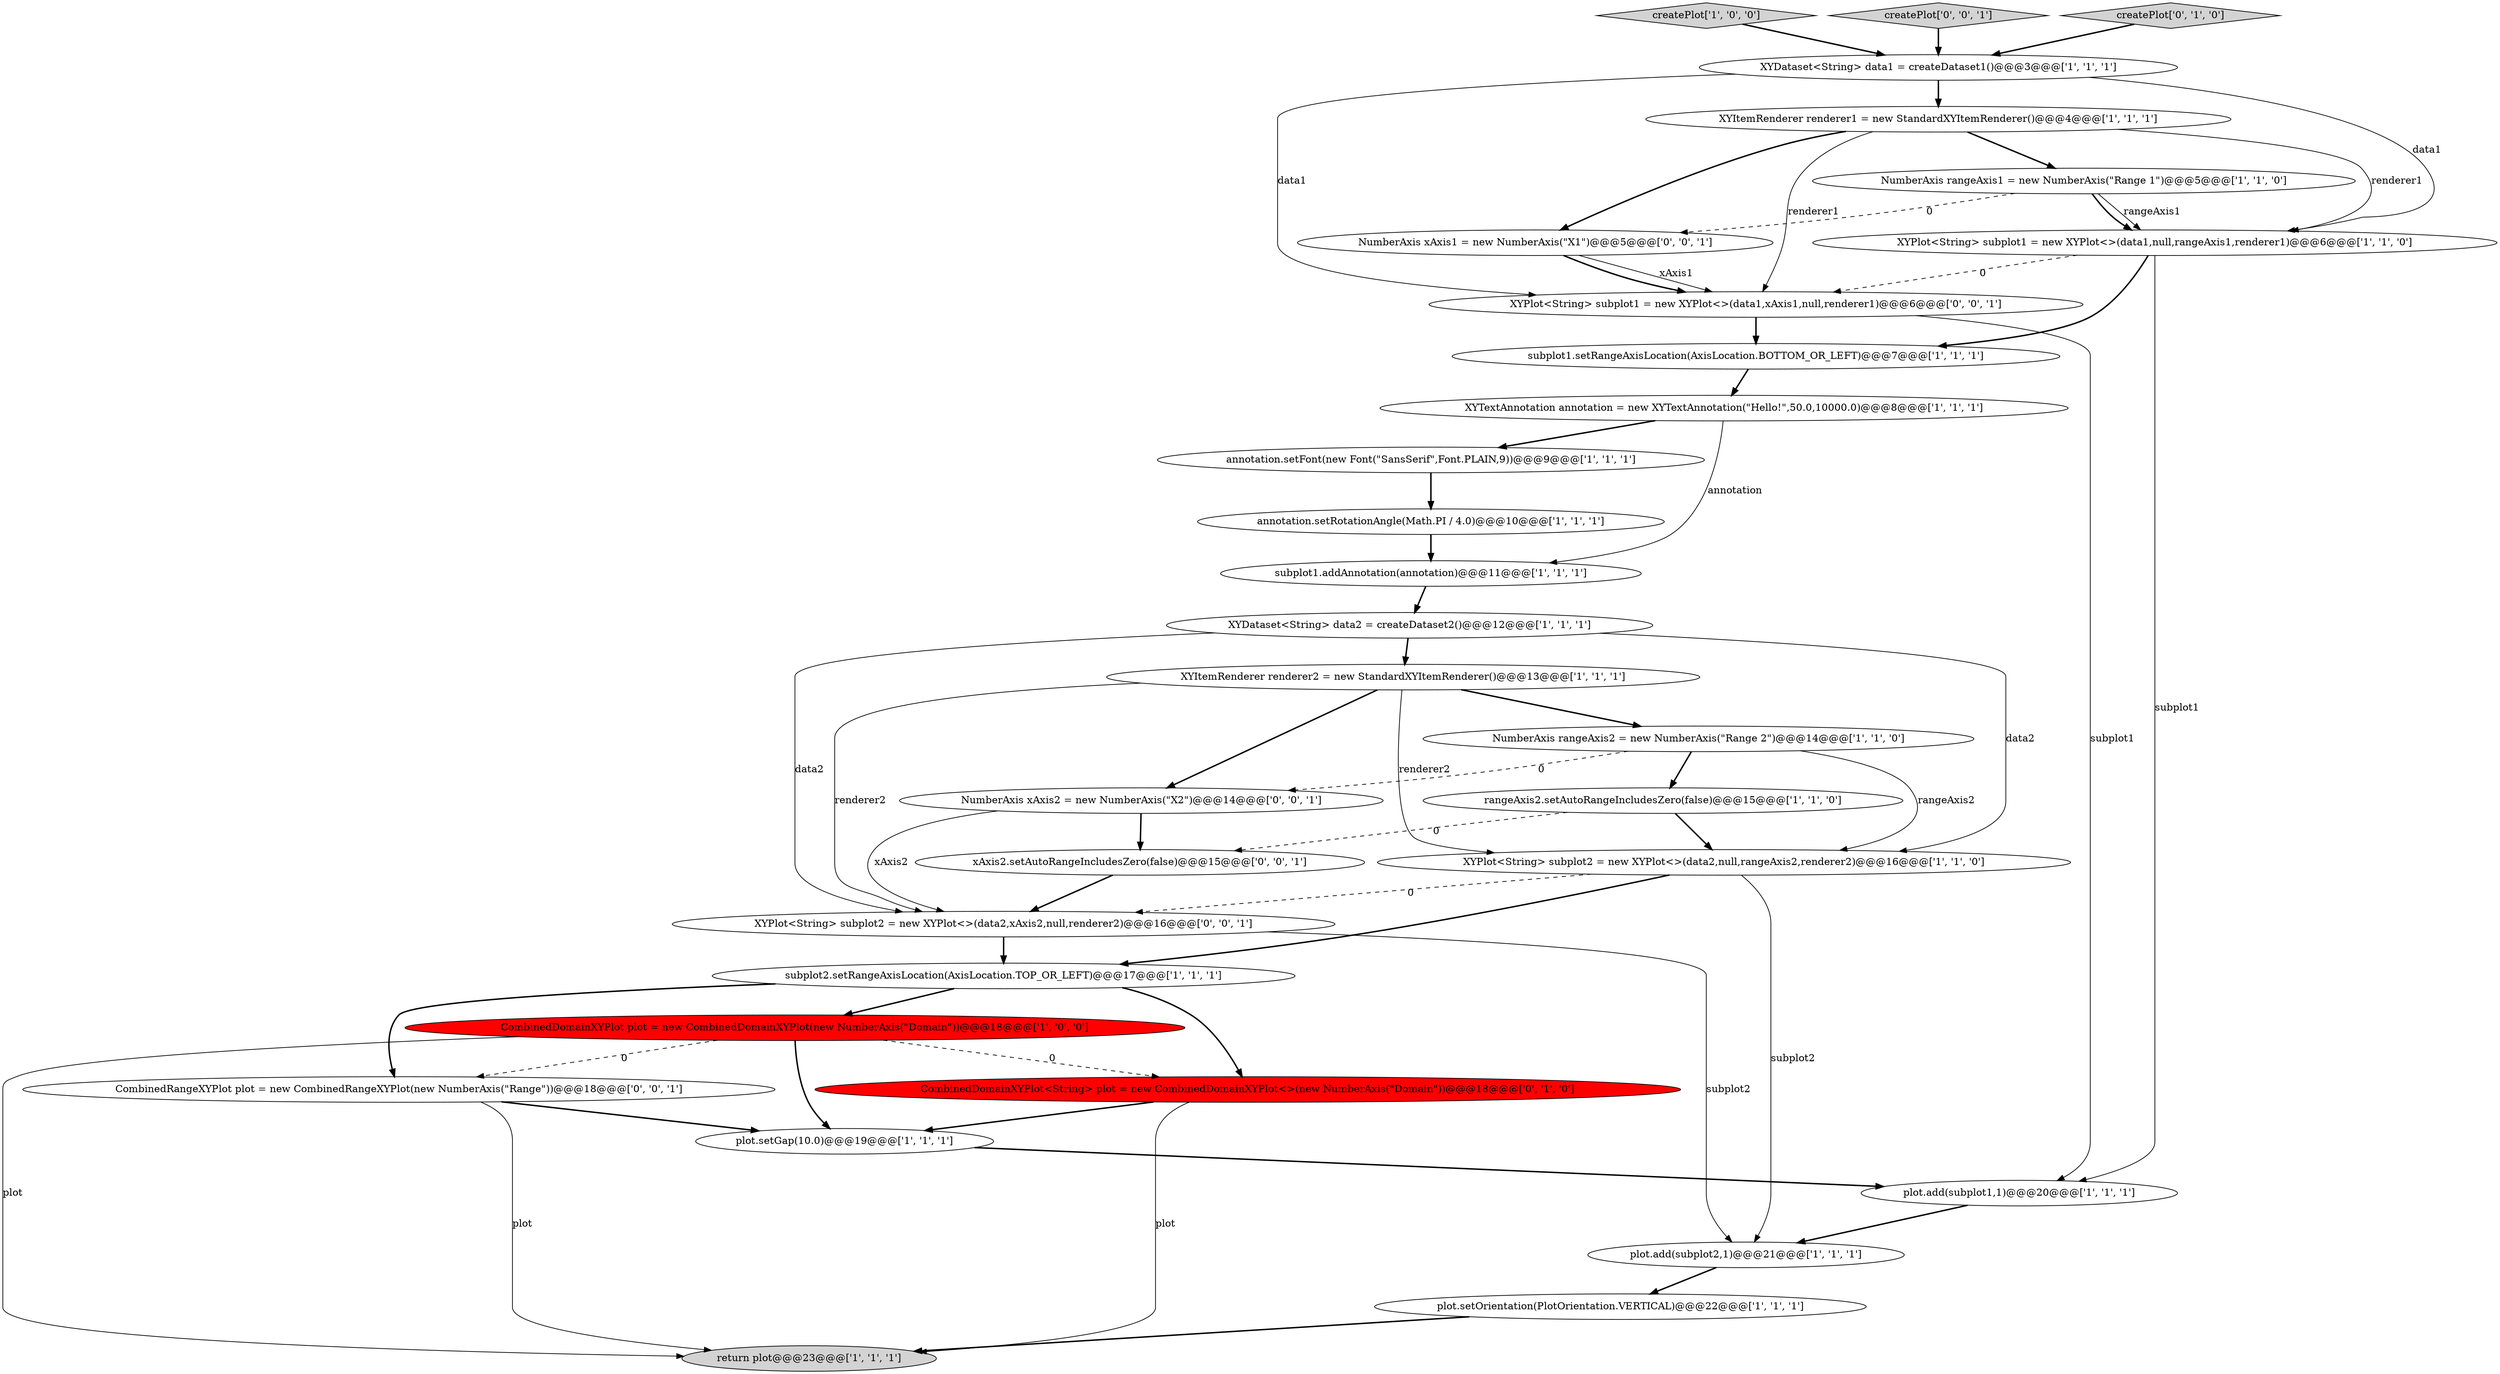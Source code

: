 digraph {
25 [style = filled, label = "xAxis2.setAutoRangeIncludesZero(false)@@@15@@@['0', '0', '1']", fillcolor = white, shape = ellipse image = "AAA0AAABBB3BBB"];
11 [style = filled, label = "subplot1.addAnnotation(annotation)@@@11@@@['1', '1', '1']", fillcolor = white, shape = ellipse image = "AAA0AAABBB1BBB"];
8 [style = filled, label = "XYItemRenderer renderer1 = new StandardXYItemRenderer()@@@4@@@['1', '1', '1']", fillcolor = white, shape = ellipse image = "AAA0AAABBB1BBB"];
17 [style = filled, label = "plot.add(subplot2,1)@@@21@@@['1', '1', '1']", fillcolor = white, shape = ellipse image = "AAA0AAABBB1BBB"];
27 [style = filled, label = "XYPlot<String> subplot1 = new XYPlot<>(data1,xAxis1,null,renderer1)@@@6@@@['0', '0', '1']", fillcolor = white, shape = ellipse image = "AAA0AAABBB3BBB"];
21 [style = filled, label = "XYPlot<String> subplot1 = new XYPlot<>(data1,null,rangeAxis1,renderer1)@@@6@@@['1', '1', '0']", fillcolor = white, shape = ellipse image = "AAA0AAABBB1BBB"];
10 [style = filled, label = "rangeAxis2.setAutoRangeIncludesZero(false)@@@15@@@['1', '1', '0']", fillcolor = white, shape = ellipse image = "AAA0AAABBB1BBB"];
9 [style = filled, label = "XYItemRenderer renderer2 = new StandardXYItemRenderer()@@@13@@@['1', '1', '1']", fillcolor = white, shape = ellipse image = "AAA0AAABBB1BBB"];
12 [style = filled, label = "plot.setOrientation(PlotOrientation.VERTICAL)@@@22@@@['1', '1', '1']", fillcolor = white, shape = ellipse image = "AAA0AAABBB1BBB"];
15 [style = filled, label = "XYDataset<String> data2 = createDataset2()@@@12@@@['1', '1', '1']", fillcolor = white, shape = ellipse image = "AAA0AAABBB1BBB"];
2 [style = filled, label = "XYPlot<String> subplot2 = new XYPlot<>(data2,null,rangeAxis2,renderer2)@@@16@@@['1', '1', '0']", fillcolor = white, shape = ellipse image = "AAA0AAABBB1BBB"];
3 [style = filled, label = "subplot2.setRangeAxisLocation(AxisLocation.TOP_OR_LEFT)@@@17@@@['1', '1', '1']", fillcolor = white, shape = ellipse image = "AAA0AAABBB1BBB"];
23 [style = filled, label = "CombinedDomainXYPlot<String> plot = new CombinedDomainXYPlot<>(new NumberAxis(\"Domain\"))@@@18@@@['0', '1', '0']", fillcolor = red, shape = ellipse image = "AAA1AAABBB2BBB"];
1 [style = filled, label = "createPlot['1', '0', '0']", fillcolor = lightgray, shape = diamond image = "AAA0AAABBB1BBB"];
13 [style = filled, label = "return plot@@@23@@@['1', '1', '1']", fillcolor = lightgray, shape = ellipse image = "AAA0AAABBB1BBB"];
19 [style = filled, label = "subplot1.setRangeAxisLocation(AxisLocation.BOTTOM_OR_LEFT)@@@7@@@['1', '1', '1']", fillcolor = white, shape = ellipse image = "AAA0AAABBB1BBB"];
14 [style = filled, label = "plot.add(subplot1,1)@@@20@@@['1', '1', '1']", fillcolor = white, shape = ellipse image = "AAA0AAABBB1BBB"];
28 [style = filled, label = "NumberAxis xAxis1 = new NumberAxis(\"X1\")@@@5@@@['0', '0', '1']", fillcolor = white, shape = ellipse image = "AAA0AAABBB3BBB"];
4 [style = filled, label = "annotation.setRotationAngle(Math.PI / 4.0)@@@10@@@['1', '1', '1']", fillcolor = white, shape = ellipse image = "AAA0AAABBB1BBB"];
30 [style = filled, label = "CombinedRangeXYPlot plot = new CombinedRangeXYPlot(new NumberAxis(\"Range\"))@@@18@@@['0', '0', '1']", fillcolor = white, shape = ellipse image = "AAA0AAABBB3BBB"];
0 [style = filled, label = "NumberAxis rangeAxis1 = new NumberAxis(\"Range 1\")@@@5@@@['1', '1', '0']", fillcolor = white, shape = ellipse image = "AAA0AAABBB1BBB"];
6 [style = filled, label = "XYDataset<String> data1 = createDataset1()@@@3@@@['1', '1', '1']", fillcolor = white, shape = ellipse image = "AAA0AAABBB1BBB"];
7 [style = filled, label = "NumberAxis rangeAxis2 = new NumberAxis(\"Range 2\")@@@14@@@['1', '1', '0']", fillcolor = white, shape = ellipse image = "AAA0AAABBB1BBB"];
26 [style = filled, label = "NumberAxis xAxis2 = new NumberAxis(\"X2\")@@@14@@@['0', '0', '1']", fillcolor = white, shape = ellipse image = "AAA0AAABBB3BBB"];
18 [style = filled, label = "plot.setGap(10.0)@@@19@@@['1', '1', '1']", fillcolor = white, shape = ellipse image = "AAA0AAABBB1BBB"];
29 [style = filled, label = "createPlot['0', '0', '1']", fillcolor = lightgray, shape = diamond image = "AAA0AAABBB3BBB"];
16 [style = filled, label = "XYTextAnnotation annotation = new XYTextAnnotation(\"Hello!\",50.0,10000.0)@@@8@@@['1', '1', '1']", fillcolor = white, shape = ellipse image = "AAA0AAABBB1BBB"];
5 [style = filled, label = "CombinedDomainXYPlot plot = new CombinedDomainXYPlot(new NumberAxis(\"Domain\"))@@@18@@@['1', '0', '0']", fillcolor = red, shape = ellipse image = "AAA1AAABBB1BBB"];
22 [style = filled, label = "createPlot['0', '1', '0']", fillcolor = lightgray, shape = diamond image = "AAA0AAABBB2BBB"];
20 [style = filled, label = "annotation.setFont(new Font(\"SansSerif\",Font.PLAIN,9))@@@9@@@['1', '1', '1']", fillcolor = white, shape = ellipse image = "AAA0AAABBB1BBB"];
24 [style = filled, label = "XYPlot<String> subplot2 = new XYPlot<>(data2,xAxis2,null,renderer2)@@@16@@@['0', '0', '1']", fillcolor = white, shape = ellipse image = "AAA0AAABBB3BBB"];
8->28 [style = bold, label=""];
8->27 [style = solid, label="renderer1"];
21->19 [style = bold, label=""];
21->27 [style = dashed, label="0"];
7->10 [style = bold, label=""];
5->23 [style = dashed, label="0"];
2->3 [style = bold, label=""];
26->25 [style = bold, label=""];
6->21 [style = solid, label="data1"];
9->24 [style = solid, label="renderer2"];
0->21 [style = solid, label="rangeAxis1"];
15->2 [style = solid, label="data2"];
14->17 [style = bold, label=""];
2->17 [style = solid, label="subplot2"];
26->24 [style = solid, label="xAxis2"];
30->13 [style = solid, label="plot"];
0->21 [style = bold, label=""];
5->18 [style = bold, label=""];
27->14 [style = solid, label="subplot1"];
15->24 [style = solid, label="data2"];
9->7 [style = bold, label=""];
0->28 [style = dashed, label="0"];
30->18 [style = bold, label=""];
7->2 [style = solid, label="rangeAxis2"];
23->13 [style = solid, label="plot"];
11->15 [style = bold, label=""];
20->4 [style = bold, label=""];
19->16 [style = bold, label=""];
8->0 [style = bold, label=""];
9->26 [style = bold, label=""];
12->13 [style = bold, label=""];
25->24 [style = bold, label=""];
29->6 [style = bold, label=""];
3->23 [style = bold, label=""];
3->5 [style = bold, label=""];
17->12 [style = bold, label=""];
1->6 [style = bold, label=""];
21->14 [style = solid, label="subplot1"];
24->17 [style = solid, label="subplot2"];
15->9 [style = bold, label=""];
5->13 [style = solid, label="plot"];
5->30 [style = dashed, label="0"];
6->8 [style = bold, label=""];
28->27 [style = solid, label="xAxis1"];
16->11 [style = solid, label="annotation"];
6->27 [style = solid, label="data1"];
10->2 [style = bold, label=""];
27->19 [style = bold, label=""];
28->27 [style = bold, label=""];
2->24 [style = dashed, label="0"];
7->26 [style = dashed, label="0"];
4->11 [style = bold, label=""];
16->20 [style = bold, label=""];
3->30 [style = bold, label=""];
8->21 [style = solid, label="renderer1"];
18->14 [style = bold, label=""];
23->18 [style = bold, label=""];
24->3 [style = bold, label=""];
9->2 [style = solid, label="renderer2"];
10->25 [style = dashed, label="0"];
22->6 [style = bold, label=""];
}
